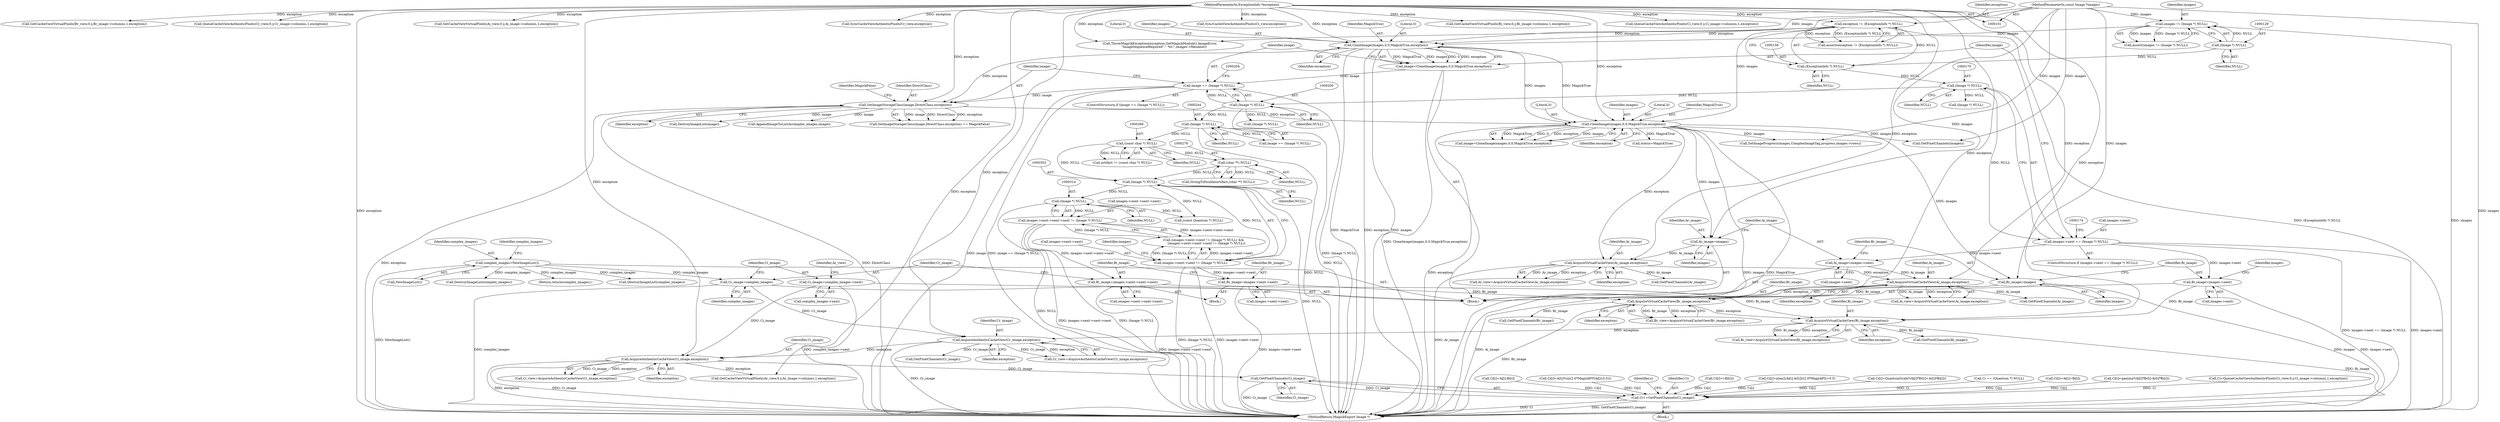 digraph "0_ImageMagick6_7c2c5ba5b8e3a0b2b82f56c71dfab74ed4006df7_0@pointer" {
"1000818" [label="(Call,GetPixelChannels(Ci_image))"];
"1000368" [label="(Call,AcquireAuthenticCacheView(Ci_image,exception))"];
"1000336" [label="(Call,Ci_image=complex_images->next)"];
"1000363" [label="(Call,AcquireAuthenticCacheView(Cr_image,exception))"];
"1000333" [label="(Call,Cr_image=complex_images)"];
"1000225" [label="(Call,complex_images=NewImageList())"];
"1000358" [label="(Call,AcquireVirtualCacheView(Bi_image,exception))"];
"1000289" [label="(Call,Bi_image=images->next)"];
"1000165" [label="(Call,images->next == (Image *) NULL)"];
"1000169" [label="(Call,(Image *) NULL)"];
"1000155" [label="(Call,(ExceptionInfo *) NULL)"];
"1000128" [label="(Call,(Image *) NULL)"];
"1000324" [label="(Call,Bi_image=images->next->next->next)"];
"1000305" [label="(Call,images->next->next->next != (Image *) NULL)"];
"1000313" [label="(Call,(Image *) NULL)"];
"1000302" [label="(Call,(Image *) NULL)"];
"1000275" [label="(Call,(char **) NULL)"];
"1000268" [label="(Call,(const char *) NULL)"];
"1000243" [label="(Call,(Image *) NULL)"];
"1000199" [label="(Call,(Image *) NULL)"];
"1000353" [label="(Call,AcquireVirtualCacheView(Br_image,exception))"];
"1000317" [label="(Call,Br_image=images->next->next)"];
"1000296" [label="(Call,images->next->next != (Image *) NULL)"];
"1000286" [label="(Call,Br_image=images)"];
"1000102" [label="(MethodParameterIn,const Image *images)"];
"1000234" [label="(Call,CloneImage(images,0,0,MagickTrue,exception))"];
"1000190" [label="(Call,CloneImage(images,0,0,MagickTrue,exception))"];
"1000126" [label="(Call,images != (Image *) NULL)"];
"1000153" [label="(Call,exception != (ExceptionInfo *) NULL)"];
"1000104" [label="(MethodParameterIn,ExceptionInfo *exception)"];
"1000208" [label="(Call,SetImageStorageClass(image,DirectClass,exception))"];
"1000197" [label="(Call,image == (Image *) NULL)"];
"1000188" [label="(Call,image=CloneImage(images,0,0,MagickTrue,exception))"];
"1000348" [label="(Call,AcquireVirtualCacheView(Ai_image,exception))"];
"1000281" [label="(Call,Ai_image=images->next)"];
"1000343" [label="(Call,AcquireVirtualCacheView(Ar_image,exception))"];
"1000278" [label="(Call,Ar_image=images)"];
"1000816" [label="(Call,Ci+=GetPixelChannels(Ci_image))"];
"1000309" [label="(Identifier,images)"];
"1000249" [label="(Call,DestroyImageList(complex_images))"];
"1000360" [label="(Identifier,exception)"];
"1000784" [label="(Call,Ci[i]=Ai[i]-Bi[i])"];
"1000752" [label="(Call,Ci[i]=Ar[i]*sin(2.0*MagickPI*(Ai[i]-0.5)))"];
"1000333" [label="(Call,Cr_image=complex_images)"];
"1000898" [label="(Return,return(complex_images);)"];
"1000193" [label="(Literal,0)"];
"1000335" [label="(Identifier,complex_images)"];
"1000287" [label="(Identifier,Br_image)"];
"1000234" [label="(Call,CloneImage(images,0,0,MagickTrue,exception))"];
"1000295" [label="(Call,(images->next->next != (Image *) NULL) &&\n      (images->next->next->next != (Image *) NULL))"];
"1000364" [label="(Identifier,Cr_image)"];
"1000318" [label="(Identifier,Br_image)"];
"1000346" [label="(Call,Ai_view=AcquireVirtualCacheView(Ai_image,exception))"];
"1000166" [label="(Call,images->next)"];
"1000190" [label="(Call,CloneImage(images,0,0,MagickTrue,exception))"];
"1000194" [label="(Identifier,MagickTrue)"];
"1000816" [label="(Call,Ci+=GetPixelChannels(Ci_image))"];
"1000900" [label="(MethodReturn,MagickExport Image *)"];
"1000456" [label="(Call,QueueCacheViewAuthenticPixels(Ci_view,0,y,Ci_image->columns,1,exception))"];
"1000281" [label="(Call,Ai_image=images->next)"];
"1000343" [label="(Call,AcquireVirtualCacheView(Ar_image,exception))"];
"1000225" [label="(Call,complex_images=NewImageList())"];
"1000188" [label="(Call,image=CloneImage(images,0,0,MagickTrue,exception))"];
"1000341" [label="(Call,Ar_view=AcquireVirtualCacheView(Ar_image,exception))"];
"1000351" [label="(Call,Br_view=AcquireVirtualCacheView(Br_image,exception))"];
"1000819" [label="(Identifier,Ci_image)"];
"1000207" [label="(Call,SetImageStorageClass(image,DirectClass,exception) == MagickFalse)"];
"1000279" [label="(Identifier,Ar_image)"];
"1000201" [label="(Identifier,NULL)"];
"1000154" [label="(Identifier,exception)"];
"1000336" [label="(Call,Ci_image=complex_images->next)"];
"1000130" [label="(Identifier,NULL)"];
"1000283" [label="(Call,images->next)"];
"1000806" [label="(Call,GetPixelChannels(Br_image))"];
"1000192" [label="(Literal,0)"];
"1000286" [label="(Call,Br_image=images)"];
"1000277" [label="(Identifier,NULL)"];
"1000326" [label="(Call,images->next->next->next)"];
"1000278" [label="(Call,Ar_image=images)"];
"1000212" [label="(Identifier,MagickFalse)"];
"1000189" [label="(Identifier,image)"];
"1000423" [label="(Call,GetCacheViewVirtualPixels(Br_view,0,y,Br_image->columns,1,exception))"];
"1000237" [label="(Literal,0)"];
"1000315" [label="(Identifier,NULL)"];
"1000296" [label="(Call,images->next->next != (Image *) NULL)"];
"1000445" [label="(Call,QueueCacheViewAuthenticPixels(Cr_view,0,y,Cr_image->columns,1,exception))"];
"1000175" [label="(Call,ThrowMagickException(exception,GetMagickModule(),ImageError,\n        \"ImageSequenceRequired\",\"`%s'\",images->filename))"];
"1000338" [label="(Call,complex_images->next)"];
"1000164" [label="(ControlStructure,if (images->next == (Image *) NULL))"];
"1000355" [label="(Identifier,exception)"];
"1000245" [label="(Identifier,NULL)"];
"1000305" [label="(Call,images->next->next->next != (Image *) NULL)"];
"1000852" [label="(Call,SetImageProgress(images,ComplexImageTag,progress,images->rows))"];
"1000802" [label="(Call,GetPixelChannels(Ai_image))"];
"1000226" [label="(Identifier,complex_images)"];
"1000273" [label="(Call,StringToDouble(artifact,(char **) NULL))"];
"1000412" [label="(Call,GetCacheViewVirtualPixels(Ai_view,0,y,Ai_image->columns,1,exception))"];
"1000230" [label="(Identifier,complex_images)"];
"1000297" [label="(Call,images->next->next)"];
"1000359" [label="(Identifier,Bi_image)"];
"1000196" [label="(ControlStructure,if (image == (Image *) NULL))"];
"1000157" [label="(Identifier,NULL)"];
"1000363" [label="(Call,AcquireAuthenticCacheView(Cr_image,exception))"];
"1000798" [label="(Call,GetPixelChannels(Ar_image))"];
"1000896" [label="(Call,DestroyImageList(complex_images))"];
"1000211" [label="(Identifier,exception)"];
"1000153" [label="(Call,exception != (ExceptionInfo *) NULL)"];
"1000349" [label="(Identifier,Ai_image)"];
"1000518" [label="(Identifier,x)"];
"1000291" [label="(Call,images->next)"];
"1000371" [label="(Call,status=MagickTrue)"];
"1000316" [label="(Block,)"];
"1000368" [label="(Call,AcquireAuthenticCacheView(Ci_image,exception))"];
"1000210" [label="(Identifier,DirectClass)"];
"1000290" [label="(Identifier,Bi_image)"];
"1000270" [label="(Identifier,NULL)"];
"1000105" [label="(Block,)"];
"1000469" [label="(Call,(const Quantum *) NULL)"];
"1000302" [label="(Call,(Image *) NULL)"];
"1000344" [label="(Identifier,Ar_image)"];
"1000241" [label="(Call,image == (Image *) NULL)"];
"1000185" [label="(Call,(Image *) NULL)"];
"1000165" [label="(Call,images->next == (Image *) NULL)"];
"1000232" [label="(Call,image=CloneImage(images,0,0,MagickTrue,exception))"];
"1000831" [label="(Call,SyncCacheViewAuthenticPixels(Cr_view,exception))"];
"1000209" [label="(Identifier,image)"];
"1000822" [label="(Call,SyncCacheViewAuthenticPixels(Ci_view,exception))"];
"1000235" [label="(Identifier,images)"];
"1000350" [label="(Identifier,exception)"];
"1000354" [label="(Identifier,Br_image)"];
"1000236" [label="(Literal,0)"];
"1000342" [label="(Identifier,Ar_view)"];
"1000356" [label="(Call,Bi_view=AcquireVirtualCacheView(Bi_image,exception))"];
"1000319" [label="(Call,images->next->next)"];
"1000199" [label="(Call,(Image *) NULL)"];
"1000155" [label="(Call,(ExceptionInfo *) NULL)"];
"1000282" [label="(Identifier,Ai_image)"];
"1000817" [label="(Identifier,Ci)"];
"1000572" [label="(Call,Ci[i]=(-Bi[i]))"];
"1000814" [label="(Call,GetPixelChannels(Cr_image))"];
"1000669" [label="(Call,Ci[i]=atan2(Ai[i],Ar[i])/(2.0*MagickPI)+0.5)"];
"1000195" [label="(Identifier,exception)"];
"1000208" [label="(Call,SetImageStorageClass(image,DirectClass,exception))"];
"1000818" [label="(Call,GetPixelChannels(Ci_image))"];
"1000128" [label="(Call,(Image *) NULL)"];
"1000324" [label="(Call,Bi_image=images->next->next->next)"];
"1000519" [label="(Block,)"];
"1000710" [label="(Call,Ci[i]=QuantumScale*(Ai[i]*Br[i]+Ar[i]*Bi[i]))"];
"1000358" [label="(Call,AcquireVirtualCacheView(Bi_image,exception))"];
"1000171" [label="(Identifier,NULL)"];
"1000238" [label="(Identifier,MagickTrue)"];
"1000191" [label="(Identifier,images)"];
"1000496" [label="(Call,Ci == (Quantum *) NULL)"];
"1000365" [label="(Identifier,exception)"];
"1000239" [label="(Identifier,exception)"];
"1000216" [label="(Call,DestroyImageList(image))"];
"1000280" [label="(Identifier,images)"];
"1000366" [label="(Call,Ci_view=AcquireAuthenticCacheView(Ci_image,exception))"];
"1000361" [label="(Call,Cr_view=AcquireAuthenticCacheView(Cr_image,exception))"];
"1000313" [label="(Call,(Image *) NULL)"];
"1000369" [label="(Identifier,Ci_image)"];
"1000266" [label="(Call,artifact != (const char *) NULL)"];
"1000228" [label="(Call,AppendImageToList(&complex_images,image))"];
"1000268" [label="(Call,(const char *) NULL)"];
"1000203" [label="(Call,(Image *) NULL)"];
"1000317" [label="(Call,Br_image=images->next->next)"];
"1000345" [label="(Identifier,exception)"];
"1000348" [label="(Call,AcquireVirtualCacheView(Ai_image,exception))"];
"1000334" [label="(Identifier,Cr_image)"];
"1000353" [label="(Call,AcquireVirtualCacheView(Br_image,exception))"];
"1000304" [label="(Identifier,NULL)"];
"1000197" [label="(Call,image == (Image *) NULL)"];
"1000306" [label="(Call,images->next->next->next)"];
"1000434" [label="(Call,GetCacheViewVirtualPixels(Bi_view,0,y,Bi_image->columns,1,exception))"];
"1000550" [label="(Call,Ci[i]=Ai[i]+Bi[i])"];
"1000275" [label="(Call,(char **) NULL)"];
"1000288" [label="(Identifier,images)"];
"1000529" [label="(Call,GetPixelChannels(images))"];
"1000126" [label="(Call,images != (Image *) NULL)"];
"1000299" [label="(Identifier,images)"];
"1000243" [label="(Call,(Image *) NULL)"];
"1000325" [label="(Identifier,Bi_image)"];
"1000152" [label="(Call,assert(exception != (ExceptionInfo *) NULL))"];
"1000625" [label="(Call,Ci[i]=gamma*(Ai[i]*Br[i]-Ar[i]*Bi[i]))"];
"1000127" [label="(Identifier,images)"];
"1000125" [label="(Call,assert(images != (Image *) NULL))"];
"1000198" [label="(Identifier,image)"];
"1000401" [label="(Call,GetCacheViewVirtualPixels(Ar_view,0,y,Ar_image->columns,1,exception))"];
"1000289" [label="(Call,Bi_image=images->next)"];
"1000227" [label="(Call,NewImageList())"];
"1000454" [label="(Call,Ci=QueueCacheViewAuthenticPixels(Ci_view,0,y,Ci_image->columns,1,exception))"];
"1000169" [label="(Call,(Image *) NULL)"];
"1000337" [label="(Identifier,Ci_image)"];
"1000104" [label="(MethodParameterIn,ExceptionInfo *exception)"];
"1000810" [label="(Call,GetPixelChannels(Bi_image))"];
"1000102" [label="(MethodParameterIn,const Image *images)"];
"1000370" [label="(Identifier,exception)"];
"1000818" -> "1000816"  [label="AST: "];
"1000818" -> "1000819"  [label="CFG: "];
"1000819" -> "1000818"  [label="AST: "];
"1000816" -> "1000818"  [label="CFG: "];
"1000818" -> "1000900"  [label="DDG: Ci_image"];
"1000818" -> "1000816"  [label="DDG: Ci_image"];
"1000368" -> "1000818"  [label="DDG: Ci_image"];
"1000368" -> "1000366"  [label="AST: "];
"1000368" -> "1000370"  [label="CFG: "];
"1000369" -> "1000368"  [label="AST: "];
"1000370" -> "1000368"  [label="AST: "];
"1000366" -> "1000368"  [label="CFG: "];
"1000368" -> "1000900"  [label="DDG: Ci_image"];
"1000368" -> "1000900"  [label="DDG: exception"];
"1000368" -> "1000366"  [label="DDG: Ci_image"];
"1000368" -> "1000366"  [label="DDG: exception"];
"1000336" -> "1000368"  [label="DDG: Ci_image"];
"1000363" -> "1000368"  [label="DDG: exception"];
"1000104" -> "1000368"  [label="DDG: exception"];
"1000368" -> "1000401"  [label="DDG: exception"];
"1000336" -> "1000105"  [label="AST: "];
"1000336" -> "1000338"  [label="CFG: "];
"1000337" -> "1000336"  [label="AST: "];
"1000338" -> "1000336"  [label="AST: "];
"1000342" -> "1000336"  [label="CFG: "];
"1000336" -> "1000900"  [label="DDG: complex_images->next"];
"1000363" -> "1000361"  [label="AST: "];
"1000363" -> "1000365"  [label="CFG: "];
"1000364" -> "1000363"  [label="AST: "];
"1000365" -> "1000363"  [label="AST: "];
"1000361" -> "1000363"  [label="CFG: "];
"1000363" -> "1000900"  [label="DDG: Cr_image"];
"1000363" -> "1000361"  [label="DDG: Cr_image"];
"1000363" -> "1000361"  [label="DDG: exception"];
"1000333" -> "1000363"  [label="DDG: Cr_image"];
"1000358" -> "1000363"  [label="DDG: exception"];
"1000104" -> "1000363"  [label="DDG: exception"];
"1000363" -> "1000814"  [label="DDG: Cr_image"];
"1000333" -> "1000105"  [label="AST: "];
"1000333" -> "1000335"  [label="CFG: "];
"1000334" -> "1000333"  [label="AST: "];
"1000335" -> "1000333"  [label="AST: "];
"1000337" -> "1000333"  [label="CFG: "];
"1000333" -> "1000900"  [label="DDG: complex_images"];
"1000225" -> "1000333"  [label="DDG: complex_images"];
"1000225" -> "1000105"  [label="AST: "];
"1000225" -> "1000227"  [label="CFG: "];
"1000226" -> "1000225"  [label="AST: "];
"1000227" -> "1000225"  [label="AST: "];
"1000230" -> "1000225"  [label="CFG: "];
"1000225" -> "1000900"  [label="DDG: NewImageList()"];
"1000225" -> "1000249"  [label="DDG: complex_images"];
"1000225" -> "1000896"  [label="DDG: complex_images"];
"1000225" -> "1000898"  [label="DDG: complex_images"];
"1000358" -> "1000356"  [label="AST: "];
"1000358" -> "1000360"  [label="CFG: "];
"1000359" -> "1000358"  [label="AST: "];
"1000360" -> "1000358"  [label="AST: "];
"1000356" -> "1000358"  [label="CFG: "];
"1000358" -> "1000900"  [label="DDG: Bi_image"];
"1000358" -> "1000356"  [label="DDG: Bi_image"];
"1000358" -> "1000356"  [label="DDG: exception"];
"1000289" -> "1000358"  [label="DDG: Bi_image"];
"1000324" -> "1000358"  [label="DDG: Bi_image"];
"1000353" -> "1000358"  [label="DDG: exception"];
"1000104" -> "1000358"  [label="DDG: exception"];
"1000358" -> "1000810"  [label="DDG: Bi_image"];
"1000289" -> "1000105"  [label="AST: "];
"1000289" -> "1000291"  [label="CFG: "];
"1000290" -> "1000289"  [label="AST: "];
"1000291" -> "1000289"  [label="AST: "];
"1000299" -> "1000289"  [label="CFG: "];
"1000289" -> "1000900"  [label="DDG: images->next"];
"1000165" -> "1000289"  [label="DDG: images->next"];
"1000165" -> "1000164"  [label="AST: "];
"1000165" -> "1000169"  [label="CFG: "];
"1000166" -> "1000165"  [label="AST: "];
"1000169" -> "1000165"  [label="AST: "];
"1000174" -> "1000165"  [label="CFG: "];
"1000189" -> "1000165"  [label="CFG: "];
"1000165" -> "1000900"  [label="DDG: images->next"];
"1000165" -> "1000900"  [label="DDG: images->next == (Image *) NULL"];
"1000169" -> "1000165"  [label="DDG: NULL"];
"1000165" -> "1000281"  [label="DDG: images->next"];
"1000169" -> "1000171"  [label="CFG: "];
"1000170" -> "1000169"  [label="AST: "];
"1000171" -> "1000169"  [label="AST: "];
"1000155" -> "1000169"  [label="DDG: NULL"];
"1000169" -> "1000185"  [label="DDG: NULL"];
"1000169" -> "1000199"  [label="DDG: NULL"];
"1000155" -> "1000153"  [label="AST: "];
"1000155" -> "1000157"  [label="CFG: "];
"1000156" -> "1000155"  [label="AST: "];
"1000157" -> "1000155"  [label="AST: "];
"1000153" -> "1000155"  [label="CFG: "];
"1000155" -> "1000153"  [label="DDG: NULL"];
"1000128" -> "1000155"  [label="DDG: NULL"];
"1000128" -> "1000126"  [label="AST: "];
"1000128" -> "1000130"  [label="CFG: "];
"1000129" -> "1000128"  [label="AST: "];
"1000130" -> "1000128"  [label="AST: "];
"1000126" -> "1000128"  [label="CFG: "];
"1000128" -> "1000126"  [label="DDG: NULL"];
"1000324" -> "1000316"  [label="AST: "];
"1000324" -> "1000326"  [label="CFG: "];
"1000325" -> "1000324"  [label="AST: "];
"1000326" -> "1000324"  [label="AST: "];
"1000334" -> "1000324"  [label="CFG: "];
"1000324" -> "1000900"  [label="DDG: images->next->next->next"];
"1000305" -> "1000324"  [label="DDG: images->next->next->next"];
"1000305" -> "1000295"  [label="AST: "];
"1000305" -> "1000313"  [label="CFG: "];
"1000306" -> "1000305"  [label="AST: "];
"1000313" -> "1000305"  [label="AST: "];
"1000295" -> "1000305"  [label="CFG: "];
"1000305" -> "1000900"  [label="DDG: (Image *) NULL"];
"1000305" -> "1000900"  [label="DDG: images->next->next->next"];
"1000305" -> "1000295"  [label="DDG: images->next->next->next"];
"1000305" -> "1000295"  [label="DDG: (Image *) NULL"];
"1000313" -> "1000305"  [label="DDG: NULL"];
"1000313" -> "1000315"  [label="CFG: "];
"1000314" -> "1000313"  [label="AST: "];
"1000315" -> "1000313"  [label="AST: "];
"1000313" -> "1000900"  [label="DDG: NULL"];
"1000302" -> "1000313"  [label="DDG: NULL"];
"1000313" -> "1000469"  [label="DDG: NULL"];
"1000302" -> "1000296"  [label="AST: "];
"1000302" -> "1000304"  [label="CFG: "];
"1000303" -> "1000302"  [label="AST: "];
"1000304" -> "1000302"  [label="AST: "];
"1000296" -> "1000302"  [label="CFG: "];
"1000302" -> "1000900"  [label="DDG: NULL"];
"1000302" -> "1000296"  [label="DDG: NULL"];
"1000275" -> "1000302"  [label="DDG: NULL"];
"1000268" -> "1000302"  [label="DDG: NULL"];
"1000302" -> "1000469"  [label="DDG: NULL"];
"1000275" -> "1000273"  [label="AST: "];
"1000275" -> "1000277"  [label="CFG: "];
"1000276" -> "1000275"  [label="AST: "];
"1000277" -> "1000275"  [label="AST: "];
"1000273" -> "1000275"  [label="CFG: "];
"1000275" -> "1000273"  [label="DDG: NULL"];
"1000268" -> "1000275"  [label="DDG: NULL"];
"1000268" -> "1000266"  [label="AST: "];
"1000268" -> "1000270"  [label="CFG: "];
"1000269" -> "1000268"  [label="AST: "];
"1000270" -> "1000268"  [label="AST: "];
"1000266" -> "1000268"  [label="CFG: "];
"1000268" -> "1000266"  [label="DDG: NULL"];
"1000243" -> "1000268"  [label="DDG: NULL"];
"1000243" -> "1000241"  [label="AST: "];
"1000243" -> "1000245"  [label="CFG: "];
"1000244" -> "1000243"  [label="AST: "];
"1000245" -> "1000243"  [label="AST: "];
"1000241" -> "1000243"  [label="CFG: "];
"1000243" -> "1000900"  [label="DDG: NULL"];
"1000243" -> "1000241"  [label="DDG: NULL"];
"1000199" -> "1000243"  [label="DDG: NULL"];
"1000199" -> "1000197"  [label="AST: "];
"1000199" -> "1000201"  [label="CFG: "];
"1000200" -> "1000199"  [label="AST: "];
"1000201" -> "1000199"  [label="AST: "];
"1000197" -> "1000199"  [label="CFG: "];
"1000199" -> "1000900"  [label="DDG: NULL"];
"1000199" -> "1000197"  [label="DDG: NULL"];
"1000199" -> "1000203"  [label="DDG: NULL"];
"1000353" -> "1000351"  [label="AST: "];
"1000353" -> "1000355"  [label="CFG: "];
"1000354" -> "1000353"  [label="AST: "];
"1000355" -> "1000353"  [label="AST: "];
"1000351" -> "1000353"  [label="CFG: "];
"1000353" -> "1000900"  [label="DDG: Br_image"];
"1000353" -> "1000351"  [label="DDG: Br_image"];
"1000353" -> "1000351"  [label="DDG: exception"];
"1000317" -> "1000353"  [label="DDG: Br_image"];
"1000286" -> "1000353"  [label="DDG: Br_image"];
"1000348" -> "1000353"  [label="DDG: exception"];
"1000104" -> "1000353"  [label="DDG: exception"];
"1000353" -> "1000806"  [label="DDG: Br_image"];
"1000317" -> "1000316"  [label="AST: "];
"1000317" -> "1000319"  [label="CFG: "];
"1000318" -> "1000317"  [label="AST: "];
"1000319" -> "1000317"  [label="AST: "];
"1000325" -> "1000317"  [label="CFG: "];
"1000317" -> "1000900"  [label="DDG: images->next->next"];
"1000296" -> "1000317"  [label="DDG: images->next->next"];
"1000296" -> "1000295"  [label="AST: "];
"1000297" -> "1000296"  [label="AST: "];
"1000309" -> "1000296"  [label="CFG: "];
"1000295" -> "1000296"  [label="CFG: "];
"1000296" -> "1000900"  [label="DDG: (Image *) NULL"];
"1000296" -> "1000900"  [label="DDG: images->next->next"];
"1000296" -> "1000295"  [label="DDG: images->next->next"];
"1000296" -> "1000295"  [label="DDG: (Image *) NULL"];
"1000286" -> "1000105"  [label="AST: "];
"1000286" -> "1000288"  [label="CFG: "];
"1000287" -> "1000286"  [label="AST: "];
"1000288" -> "1000286"  [label="AST: "];
"1000290" -> "1000286"  [label="CFG: "];
"1000286" -> "1000900"  [label="DDG: images"];
"1000102" -> "1000286"  [label="DDG: images"];
"1000234" -> "1000286"  [label="DDG: images"];
"1000102" -> "1000101"  [label="AST: "];
"1000102" -> "1000900"  [label="DDG: images"];
"1000102" -> "1000126"  [label="DDG: images"];
"1000102" -> "1000190"  [label="DDG: images"];
"1000102" -> "1000234"  [label="DDG: images"];
"1000102" -> "1000278"  [label="DDG: images"];
"1000102" -> "1000529"  [label="DDG: images"];
"1000102" -> "1000852"  [label="DDG: images"];
"1000234" -> "1000232"  [label="AST: "];
"1000234" -> "1000239"  [label="CFG: "];
"1000235" -> "1000234"  [label="AST: "];
"1000236" -> "1000234"  [label="AST: "];
"1000237" -> "1000234"  [label="AST: "];
"1000238" -> "1000234"  [label="AST: "];
"1000239" -> "1000234"  [label="AST: "];
"1000232" -> "1000234"  [label="CFG: "];
"1000234" -> "1000900"  [label="DDG: exception"];
"1000234" -> "1000900"  [label="DDG: images"];
"1000234" -> "1000900"  [label="DDG: MagickTrue"];
"1000234" -> "1000232"  [label="DDG: MagickTrue"];
"1000234" -> "1000232"  [label="DDG: 0"];
"1000234" -> "1000232"  [label="DDG: exception"];
"1000234" -> "1000232"  [label="DDG: images"];
"1000190" -> "1000234"  [label="DDG: images"];
"1000190" -> "1000234"  [label="DDG: MagickTrue"];
"1000208" -> "1000234"  [label="DDG: exception"];
"1000104" -> "1000234"  [label="DDG: exception"];
"1000234" -> "1000278"  [label="DDG: images"];
"1000234" -> "1000343"  [label="DDG: exception"];
"1000234" -> "1000371"  [label="DDG: MagickTrue"];
"1000234" -> "1000529"  [label="DDG: images"];
"1000234" -> "1000852"  [label="DDG: images"];
"1000190" -> "1000188"  [label="AST: "];
"1000190" -> "1000195"  [label="CFG: "];
"1000191" -> "1000190"  [label="AST: "];
"1000192" -> "1000190"  [label="AST: "];
"1000193" -> "1000190"  [label="AST: "];
"1000194" -> "1000190"  [label="AST: "];
"1000195" -> "1000190"  [label="AST: "];
"1000188" -> "1000190"  [label="CFG: "];
"1000190" -> "1000900"  [label="DDG: MagickTrue"];
"1000190" -> "1000900"  [label="DDG: exception"];
"1000190" -> "1000900"  [label="DDG: images"];
"1000190" -> "1000188"  [label="DDG: MagickTrue"];
"1000190" -> "1000188"  [label="DDG: images"];
"1000190" -> "1000188"  [label="DDG: 0"];
"1000190" -> "1000188"  [label="DDG: exception"];
"1000126" -> "1000190"  [label="DDG: images"];
"1000153" -> "1000190"  [label="DDG: exception"];
"1000104" -> "1000190"  [label="DDG: exception"];
"1000190" -> "1000208"  [label="DDG: exception"];
"1000126" -> "1000125"  [label="AST: "];
"1000127" -> "1000126"  [label="AST: "];
"1000125" -> "1000126"  [label="CFG: "];
"1000126" -> "1000900"  [label="DDG: images"];
"1000126" -> "1000125"  [label="DDG: images"];
"1000126" -> "1000125"  [label="DDG: (Image *) NULL"];
"1000153" -> "1000152"  [label="AST: "];
"1000154" -> "1000153"  [label="AST: "];
"1000152" -> "1000153"  [label="CFG: "];
"1000153" -> "1000900"  [label="DDG: (ExceptionInfo *) NULL"];
"1000153" -> "1000152"  [label="DDG: exception"];
"1000153" -> "1000152"  [label="DDG: (ExceptionInfo *) NULL"];
"1000104" -> "1000153"  [label="DDG: exception"];
"1000153" -> "1000175"  [label="DDG: exception"];
"1000104" -> "1000101"  [label="AST: "];
"1000104" -> "1000900"  [label="DDG: exception"];
"1000104" -> "1000175"  [label="DDG: exception"];
"1000104" -> "1000208"  [label="DDG: exception"];
"1000104" -> "1000343"  [label="DDG: exception"];
"1000104" -> "1000348"  [label="DDG: exception"];
"1000104" -> "1000401"  [label="DDG: exception"];
"1000104" -> "1000412"  [label="DDG: exception"];
"1000104" -> "1000423"  [label="DDG: exception"];
"1000104" -> "1000434"  [label="DDG: exception"];
"1000104" -> "1000445"  [label="DDG: exception"];
"1000104" -> "1000456"  [label="DDG: exception"];
"1000104" -> "1000822"  [label="DDG: exception"];
"1000104" -> "1000831"  [label="DDG: exception"];
"1000208" -> "1000207"  [label="AST: "];
"1000208" -> "1000211"  [label="CFG: "];
"1000209" -> "1000208"  [label="AST: "];
"1000210" -> "1000208"  [label="AST: "];
"1000211" -> "1000208"  [label="AST: "];
"1000212" -> "1000208"  [label="CFG: "];
"1000208" -> "1000900"  [label="DDG: DirectClass"];
"1000208" -> "1000900"  [label="DDG: exception"];
"1000208" -> "1000207"  [label="DDG: image"];
"1000208" -> "1000207"  [label="DDG: DirectClass"];
"1000208" -> "1000207"  [label="DDG: exception"];
"1000197" -> "1000208"  [label="DDG: image"];
"1000208" -> "1000216"  [label="DDG: image"];
"1000208" -> "1000228"  [label="DDG: image"];
"1000197" -> "1000196"  [label="AST: "];
"1000198" -> "1000197"  [label="AST: "];
"1000204" -> "1000197"  [label="CFG: "];
"1000209" -> "1000197"  [label="CFG: "];
"1000197" -> "1000900"  [label="DDG: image == (Image *) NULL"];
"1000197" -> "1000900"  [label="DDG: (Image *) NULL"];
"1000197" -> "1000900"  [label="DDG: image"];
"1000188" -> "1000197"  [label="DDG: image"];
"1000188" -> "1000105"  [label="AST: "];
"1000189" -> "1000188"  [label="AST: "];
"1000198" -> "1000188"  [label="CFG: "];
"1000188" -> "1000900"  [label="DDG: CloneImage(images,0,0,MagickTrue,exception)"];
"1000348" -> "1000346"  [label="AST: "];
"1000348" -> "1000350"  [label="CFG: "];
"1000349" -> "1000348"  [label="AST: "];
"1000350" -> "1000348"  [label="AST: "];
"1000346" -> "1000348"  [label="CFG: "];
"1000348" -> "1000900"  [label="DDG: Ai_image"];
"1000348" -> "1000346"  [label="DDG: Ai_image"];
"1000348" -> "1000346"  [label="DDG: exception"];
"1000281" -> "1000348"  [label="DDG: Ai_image"];
"1000343" -> "1000348"  [label="DDG: exception"];
"1000348" -> "1000802"  [label="DDG: Ai_image"];
"1000281" -> "1000105"  [label="AST: "];
"1000281" -> "1000283"  [label="CFG: "];
"1000282" -> "1000281"  [label="AST: "];
"1000283" -> "1000281"  [label="AST: "];
"1000287" -> "1000281"  [label="CFG: "];
"1000343" -> "1000341"  [label="AST: "];
"1000343" -> "1000345"  [label="CFG: "];
"1000344" -> "1000343"  [label="AST: "];
"1000345" -> "1000343"  [label="AST: "];
"1000341" -> "1000343"  [label="CFG: "];
"1000343" -> "1000900"  [label="DDG: Ar_image"];
"1000343" -> "1000341"  [label="DDG: Ar_image"];
"1000343" -> "1000341"  [label="DDG: exception"];
"1000278" -> "1000343"  [label="DDG: Ar_image"];
"1000343" -> "1000798"  [label="DDG: Ar_image"];
"1000278" -> "1000105"  [label="AST: "];
"1000278" -> "1000280"  [label="CFG: "];
"1000279" -> "1000278"  [label="AST: "];
"1000280" -> "1000278"  [label="AST: "];
"1000282" -> "1000278"  [label="CFG: "];
"1000816" -> "1000519"  [label="AST: "];
"1000817" -> "1000816"  [label="AST: "];
"1000518" -> "1000816"  [label="CFG: "];
"1000816" -> "1000900"  [label="DDG: GetPixelChannels(Ci_image)"];
"1000816" -> "1000900"  [label="DDG: Ci"];
"1000710" -> "1000816"  [label="DDG: Ci[i]"];
"1000625" -> "1000816"  [label="DDG: Ci[i]"];
"1000752" -> "1000816"  [label="DDG: Ci[i]"];
"1000496" -> "1000816"  [label="DDG: Ci"];
"1000669" -> "1000816"  [label="DDG: Ci[i]"];
"1000550" -> "1000816"  [label="DDG: Ci[i]"];
"1000572" -> "1000816"  [label="DDG: Ci[i]"];
"1000784" -> "1000816"  [label="DDG: Ci[i]"];
"1000454" -> "1000816"  [label="DDG: Ci"];
}
